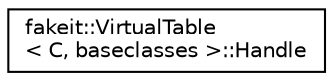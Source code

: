 digraph "Graphical Class Hierarchy"
{
  edge [fontname="Helvetica",fontsize="10",labelfontname="Helvetica",labelfontsize="10"];
  node [fontname="Helvetica",fontsize="10",shape=record];
  rankdir="LR";
  Node1 [label="fakeit::VirtualTable\l\< C, baseclasses \>::Handle",height=0.2,width=0.4,color="black", fillcolor="white", style="filled",URL="$d0/d0b/classfakeit_1_1VirtualTable_1_1Handle.html"];
}
